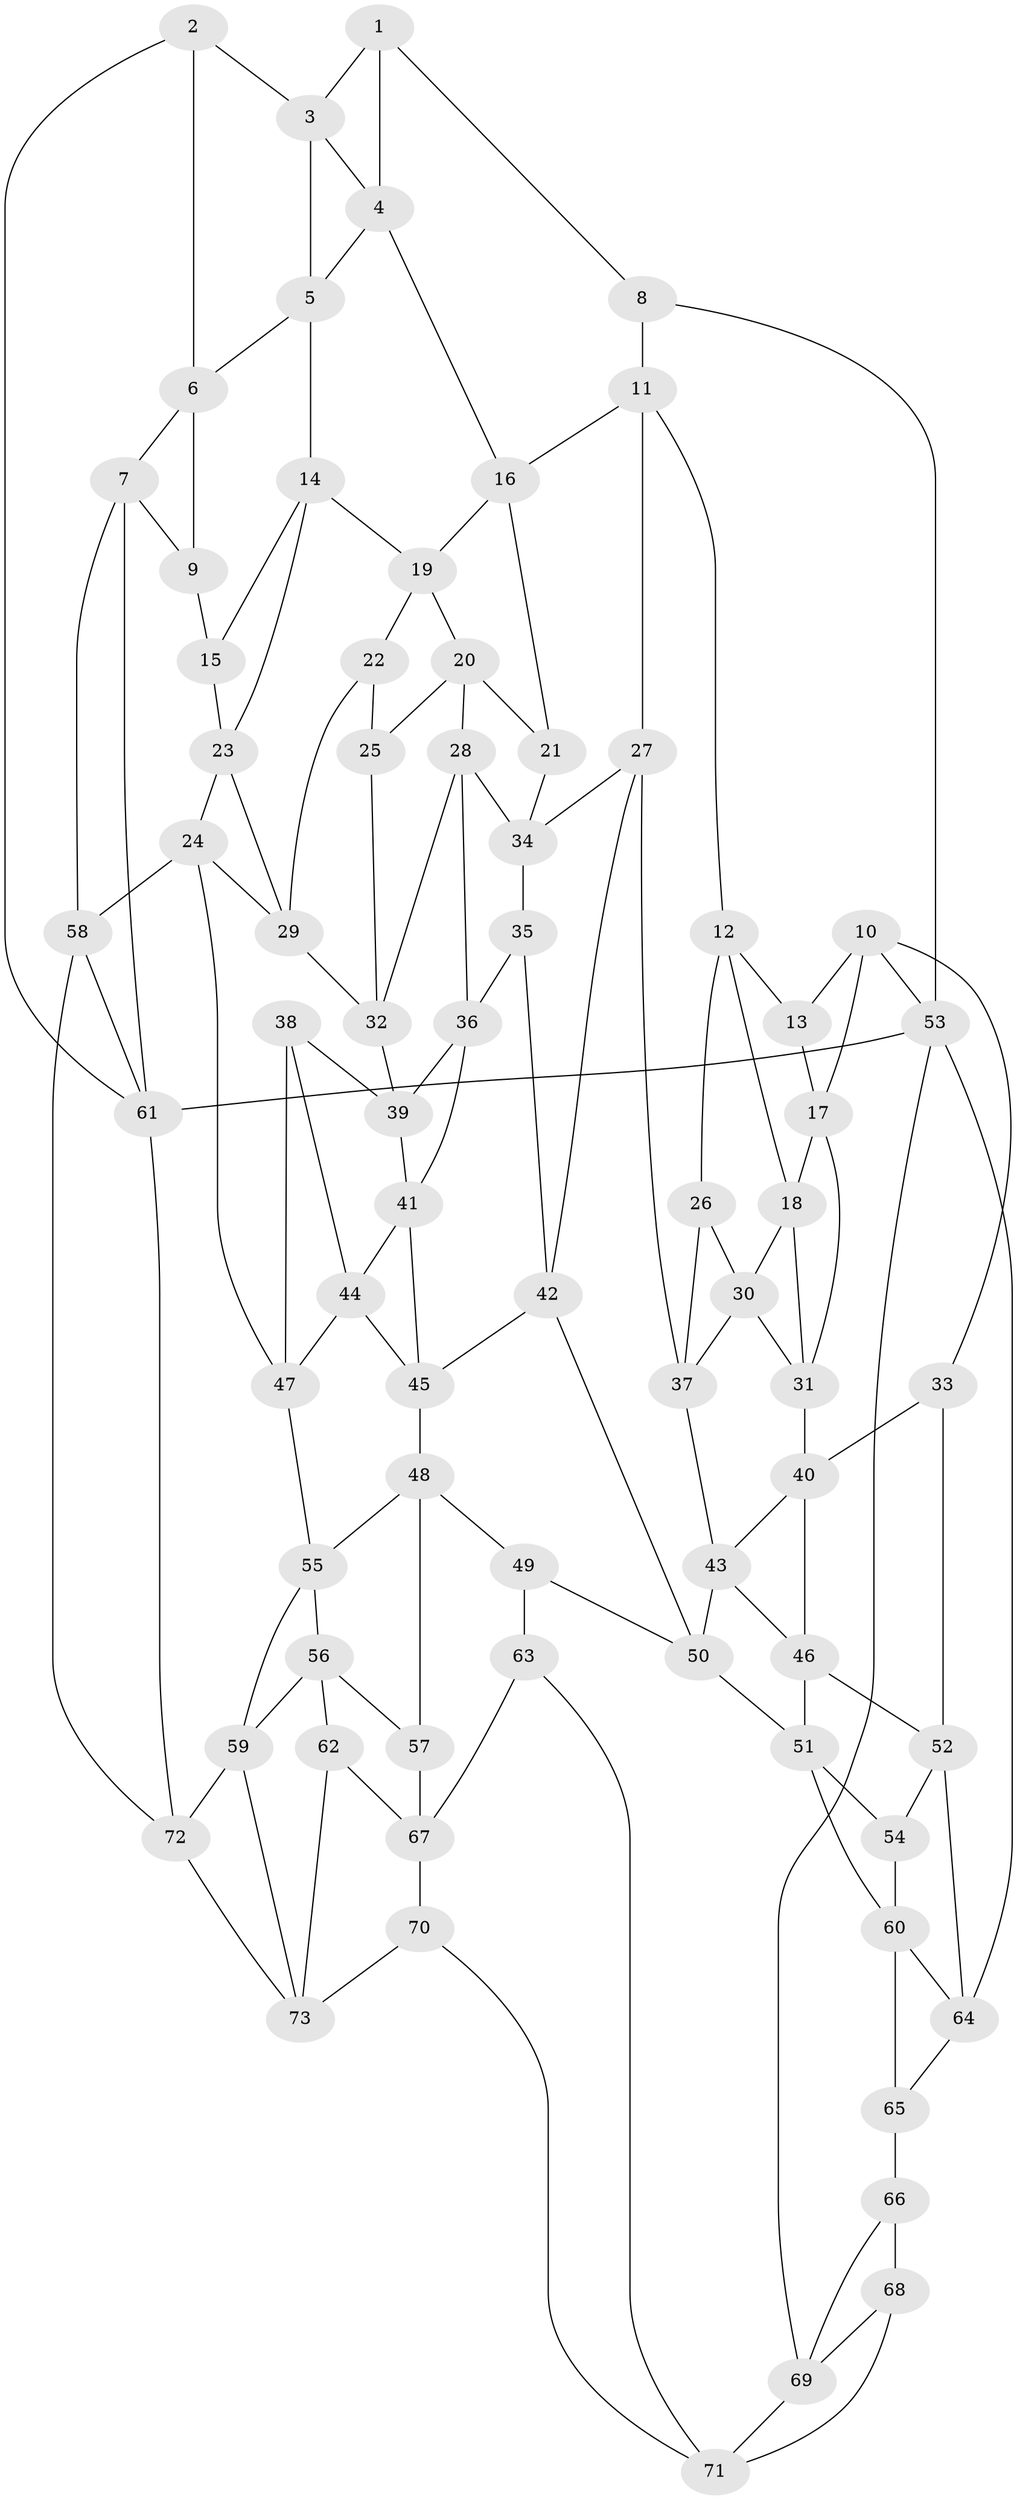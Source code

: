 // original degree distribution, {3: 0.0273972602739726, 5: 0.4931506849315068, 6: 0.2465753424657534, 4: 0.2328767123287671}
// Generated by graph-tools (version 1.1) at 2025/51/03/09/25 03:51:03]
// undirected, 73 vertices, 136 edges
graph export_dot {
graph [start="1"]
  node [color=gray90,style=filled];
  1;
  2;
  3;
  4;
  5;
  6;
  7;
  8;
  9;
  10;
  11;
  12;
  13;
  14;
  15;
  16;
  17;
  18;
  19;
  20;
  21;
  22;
  23;
  24;
  25;
  26;
  27;
  28;
  29;
  30;
  31;
  32;
  33;
  34;
  35;
  36;
  37;
  38;
  39;
  40;
  41;
  42;
  43;
  44;
  45;
  46;
  47;
  48;
  49;
  50;
  51;
  52;
  53;
  54;
  55;
  56;
  57;
  58;
  59;
  60;
  61;
  62;
  63;
  64;
  65;
  66;
  67;
  68;
  69;
  70;
  71;
  72;
  73;
  1 -- 3 [weight=1.0];
  1 -- 4 [weight=1.0];
  1 -- 8 [weight=1.0];
  2 -- 3 [weight=1.0];
  2 -- 6 [weight=1.0];
  2 -- 61 [weight=1.0];
  3 -- 4 [weight=1.0];
  3 -- 5 [weight=1.0];
  4 -- 5 [weight=1.0];
  4 -- 16 [weight=1.0];
  5 -- 6 [weight=1.0];
  5 -- 14 [weight=1.0];
  6 -- 7 [weight=1.0];
  6 -- 9 [weight=1.0];
  7 -- 9 [weight=1.0];
  7 -- 58 [weight=1.0];
  7 -- 61 [weight=1.0];
  8 -- 11 [weight=1.0];
  8 -- 53 [weight=1.0];
  9 -- 15 [weight=2.0];
  10 -- 13 [weight=1.0];
  10 -- 17 [weight=1.0];
  10 -- 33 [weight=1.0];
  10 -- 53 [weight=1.0];
  11 -- 12 [weight=1.0];
  11 -- 16 [weight=1.0];
  11 -- 27 [weight=1.0];
  12 -- 13 [weight=1.0];
  12 -- 18 [weight=1.0];
  12 -- 26 [weight=1.0];
  13 -- 17 [weight=1.0];
  14 -- 15 [weight=1.0];
  14 -- 19 [weight=1.0];
  14 -- 23 [weight=1.0];
  15 -- 23 [weight=1.0];
  16 -- 19 [weight=1.0];
  16 -- 21 [weight=1.0];
  17 -- 18 [weight=1.0];
  17 -- 31 [weight=1.0];
  18 -- 30 [weight=1.0];
  18 -- 31 [weight=1.0];
  19 -- 20 [weight=1.0];
  19 -- 22 [weight=1.0];
  20 -- 21 [weight=1.0];
  20 -- 25 [weight=1.0];
  20 -- 28 [weight=1.0];
  21 -- 34 [weight=1.0];
  22 -- 25 [weight=1.0];
  22 -- 29 [weight=1.0];
  23 -- 24 [weight=1.0];
  23 -- 29 [weight=1.0];
  24 -- 29 [weight=1.0];
  24 -- 47 [weight=1.0];
  24 -- 58 [weight=1.0];
  25 -- 32 [weight=1.0];
  26 -- 30 [weight=1.0];
  26 -- 37 [weight=1.0];
  27 -- 34 [weight=1.0];
  27 -- 37 [weight=1.0];
  27 -- 42 [weight=1.0];
  28 -- 32 [weight=1.0];
  28 -- 34 [weight=1.0];
  28 -- 36 [weight=1.0];
  29 -- 32 [weight=1.0];
  30 -- 31 [weight=1.0];
  30 -- 37 [weight=1.0];
  31 -- 40 [weight=1.0];
  32 -- 39 [weight=1.0];
  33 -- 40 [weight=1.0];
  33 -- 52 [weight=1.0];
  34 -- 35 [weight=1.0];
  35 -- 36 [weight=1.0];
  35 -- 42 [weight=1.0];
  36 -- 39 [weight=1.0];
  36 -- 41 [weight=1.0];
  37 -- 43 [weight=1.0];
  38 -- 39 [weight=1.0];
  38 -- 44 [weight=1.0];
  38 -- 47 [weight=1.0];
  39 -- 41 [weight=1.0];
  40 -- 43 [weight=1.0];
  40 -- 46 [weight=1.0];
  41 -- 44 [weight=1.0];
  41 -- 45 [weight=1.0];
  42 -- 45 [weight=1.0];
  42 -- 50 [weight=1.0];
  43 -- 46 [weight=1.0];
  43 -- 50 [weight=1.0];
  44 -- 45 [weight=1.0];
  44 -- 47 [weight=1.0];
  45 -- 48 [weight=1.0];
  46 -- 51 [weight=1.0];
  46 -- 52 [weight=1.0];
  47 -- 55 [weight=1.0];
  48 -- 49 [weight=1.0];
  48 -- 55 [weight=1.0];
  48 -- 57 [weight=1.0];
  49 -- 50 [weight=1.0];
  49 -- 63 [weight=2.0];
  50 -- 51 [weight=1.0];
  51 -- 54 [weight=1.0];
  51 -- 60 [weight=1.0];
  52 -- 54 [weight=1.0];
  52 -- 64 [weight=1.0];
  53 -- 61 [weight=2.0];
  53 -- 64 [weight=1.0];
  53 -- 69 [weight=1.0];
  54 -- 60 [weight=1.0];
  55 -- 56 [weight=1.0];
  55 -- 59 [weight=1.0];
  56 -- 57 [weight=1.0];
  56 -- 59 [weight=1.0];
  56 -- 62 [weight=1.0];
  57 -- 67 [weight=1.0];
  58 -- 61 [weight=1.0];
  58 -- 72 [weight=1.0];
  59 -- 72 [weight=1.0];
  59 -- 73 [weight=1.0];
  60 -- 64 [weight=1.0];
  60 -- 65 [weight=1.0];
  61 -- 72 [weight=1.0];
  62 -- 67 [weight=1.0];
  62 -- 73 [weight=1.0];
  63 -- 67 [weight=1.0];
  63 -- 71 [weight=1.0];
  64 -- 65 [weight=1.0];
  65 -- 66 [weight=2.0];
  66 -- 68 [weight=1.0];
  66 -- 69 [weight=1.0];
  67 -- 70 [weight=1.0];
  68 -- 69 [weight=1.0];
  68 -- 71 [weight=1.0];
  69 -- 71 [weight=1.0];
  70 -- 71 [weight=1.0];
  70 -- 73 [weight=1.0];
  72 -- 73 [weight=1.0];
}
